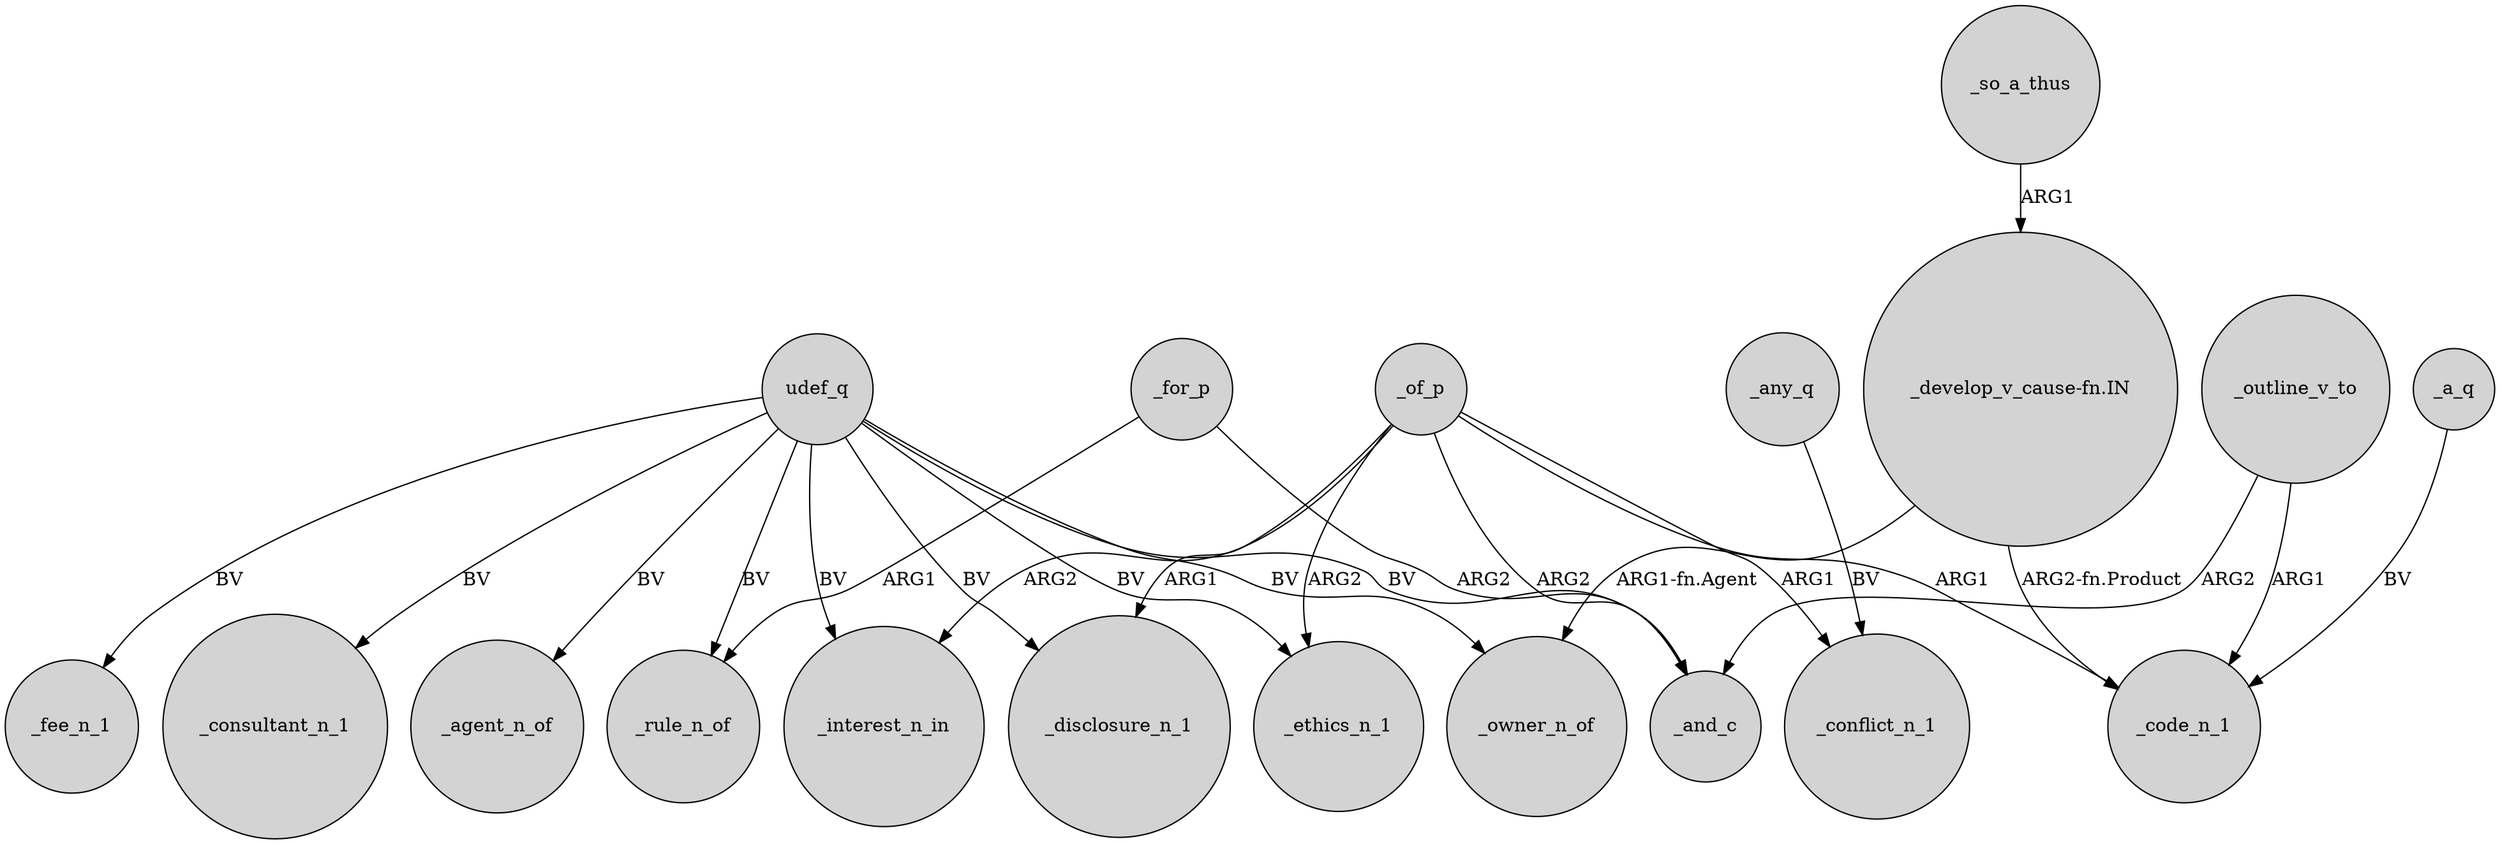 digraph {
	node [shape=circle style=filled]
	udef_q -> _rule_n_of [label=BV]
	udef_q -> _ethics_n_1 [label=BV]
	_outline_v_to -> _and_c [label=ARG2]
	udef_q -> _fee_n_1 [label=BV]
	_of_p -> _interest_n_in [label=ARG2]
	udef_q -> _disclosure_n_1 [label=BV]
	_of_p -> _and_c [label=ARG2]
	_for_p -> _and_c [label=ARG2]
	udef_q -> _interest_n_in [label=BV]
	_so_a_thus -> "_develop_v_cause-fn.IN" [label=ARG1]
	_of_p -> _disclosure_n_1 [label=ARG1]
	_outline_v_to -> _code_n_1 [label=ARG1]
	_for_p -> _rule_n_of [label=ARG1]
	_of_p -> _conflict_n_1 [label=ARG1]
	udef_q -> _consultant_n_1 [label=BV]
	udef_q -> _owner_n_of [label=BV]
	"_develop_v_cause-fn.IN" -> _code_n_1 [label="ARG2-fn.Product"]
	_a_q -> _code_n_1 [label=BV]
	_any_q -> _conflict_n_1 [label=BV]
	_of_p -> _ethics_n_1 [label=ARG2]
	udef_q -> _and_c [label=BV]
	_of_p -> _code_n_1 [label=ARG1]
	"_develop_v_cause-fn.IN" -> _owner_n_of [label="ARG1-fn.Agent"]
	udef_q -> _agent_n_of [label=BV]
}
